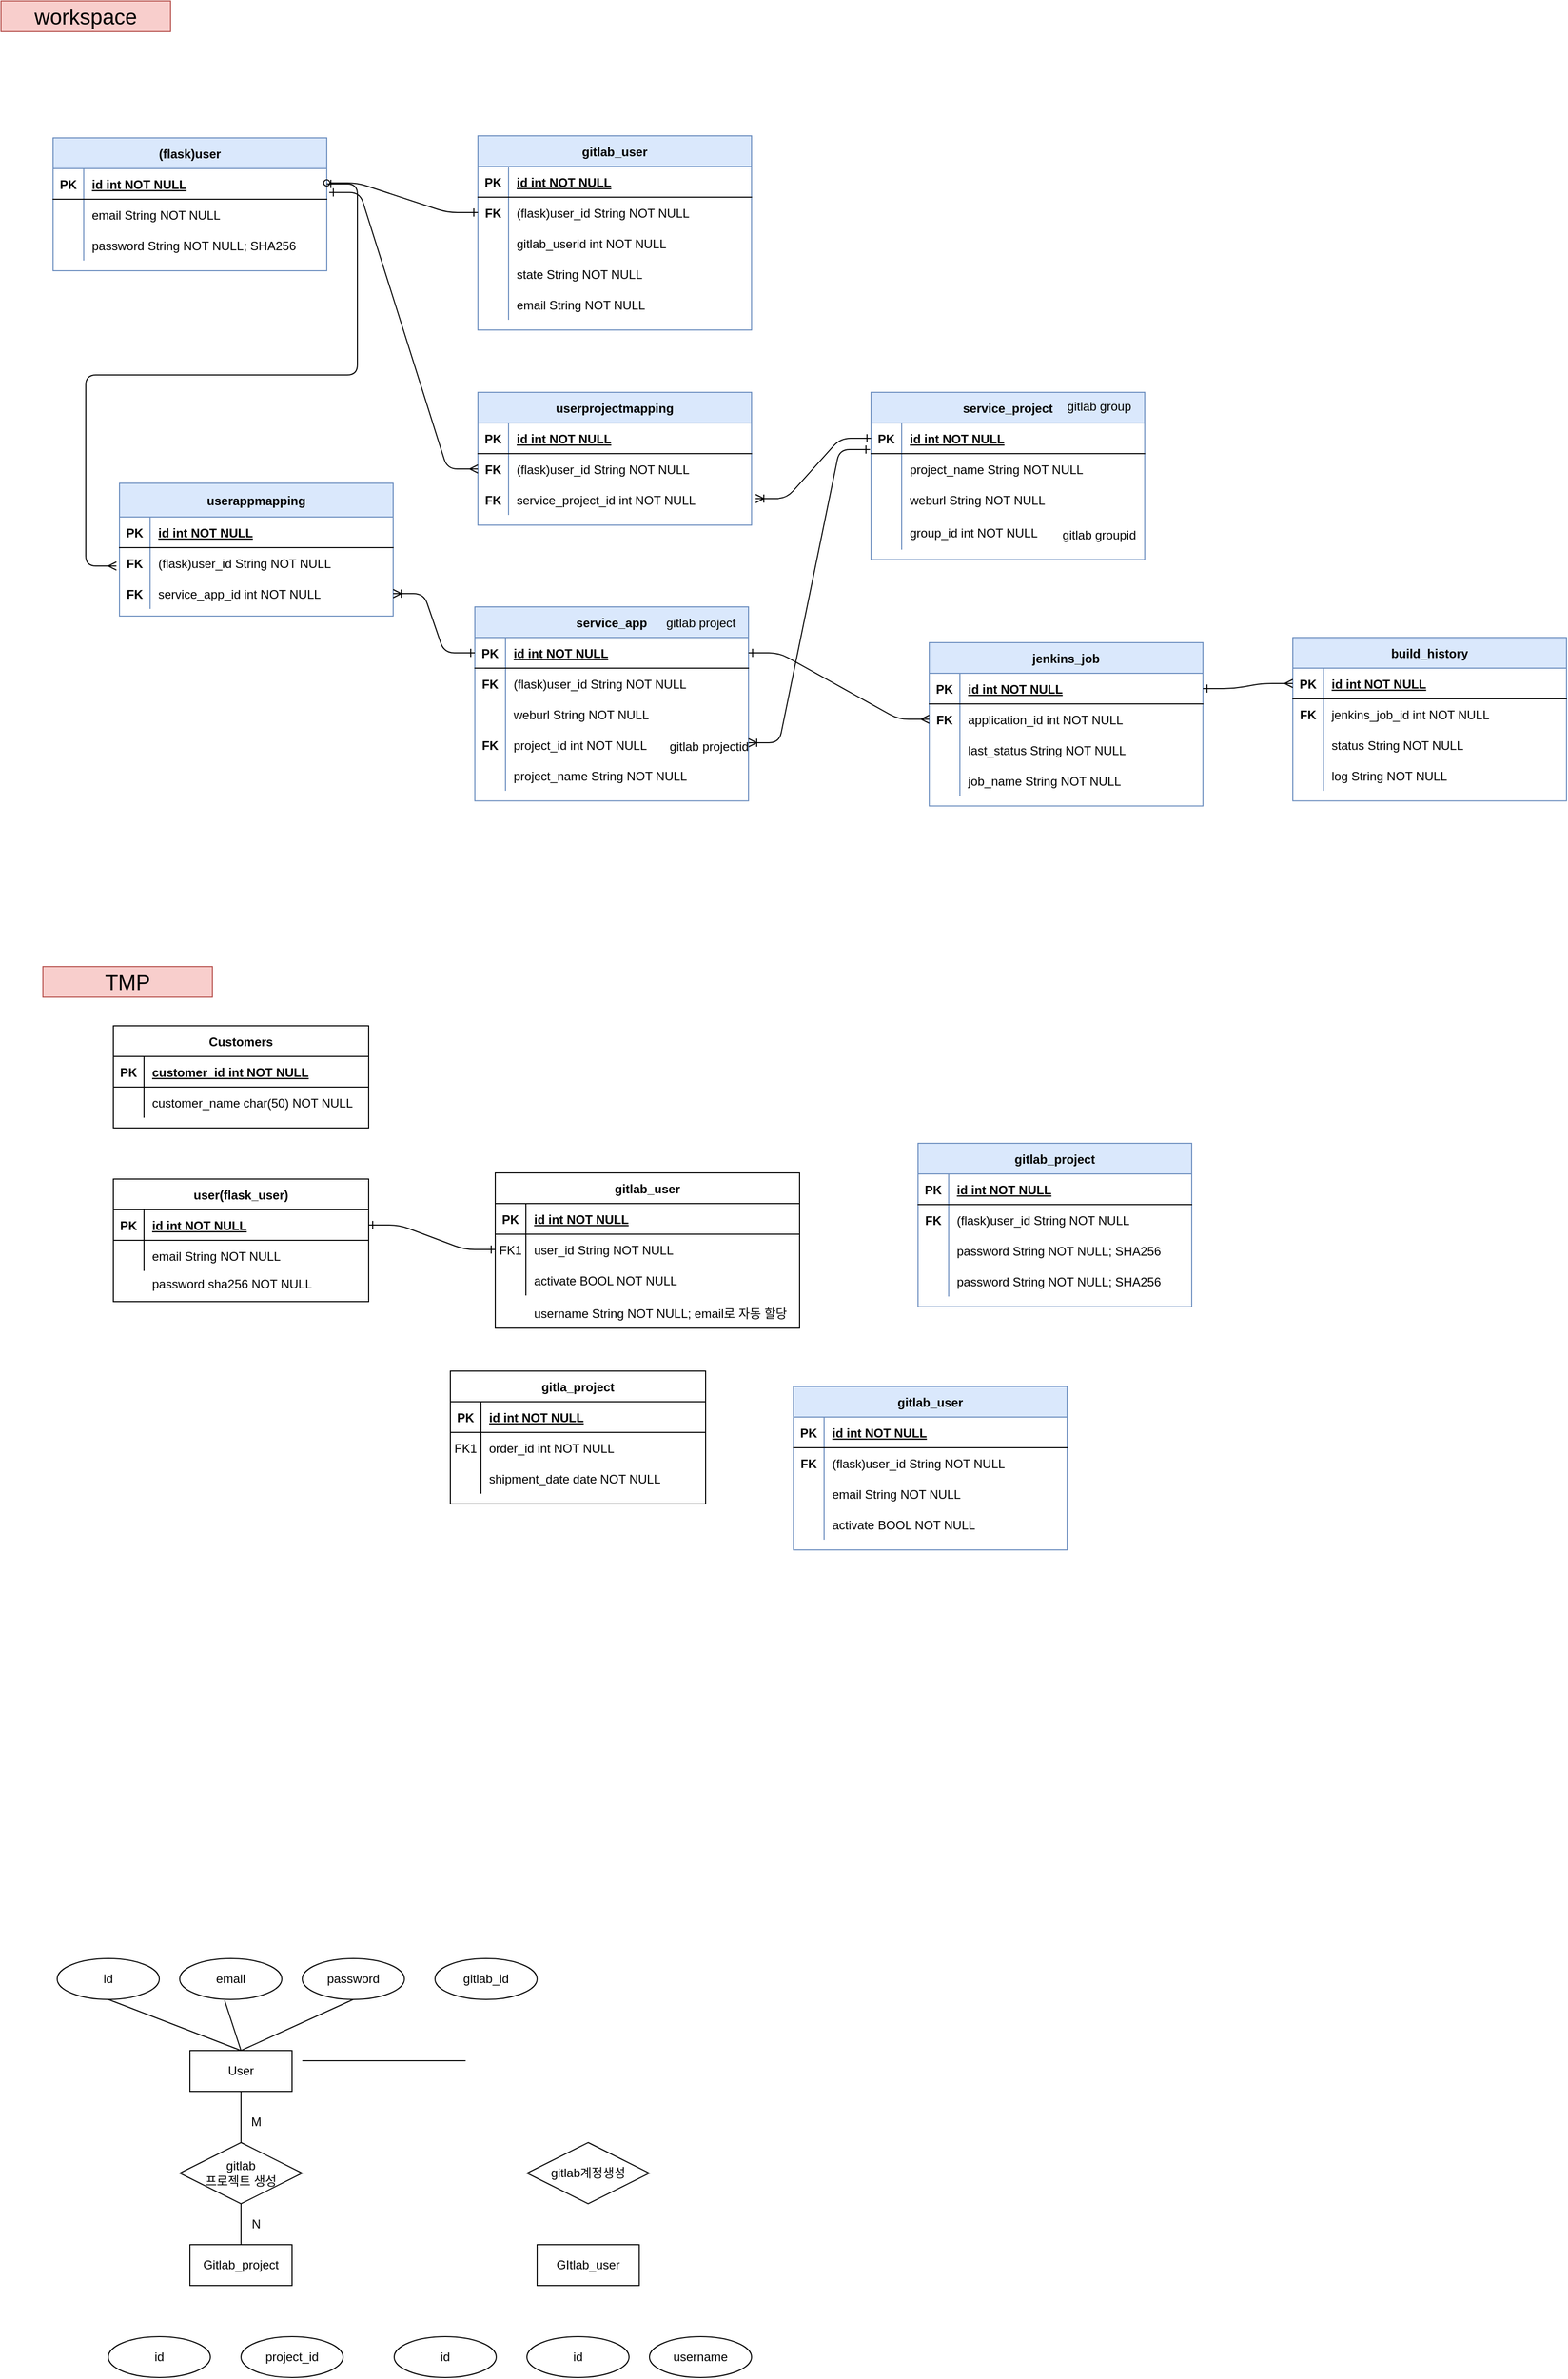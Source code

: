 <mxfile version="14.7.0" type="device"><diagram id="R2lEEEUBdFMjLlhIrx00" name="Page-1"><mxGraphModel dx="1422" dy="1862" grid="0" gridSize="10" guides="1" tooltips="1" connect="1" arrows="1" fold="1" page="1" pageScale="1" pageWidth="850" pageHeight="1100" math="0" shadow="0" extFonts="Permanent Marker^https://fonts.googleapis.com/css?family=Permanent+Marker"><root><mxCell id="0"/><mxCell id="1" parent="0"/><mxCell id="C-vyLk0tnHw3VtMMgP7b-1" value="" style="edgeStyle=entityRelationEdgeStyle;endArrow=ERone;startArrow=ERone;endFill=0;startFill=0;" parent="1" source="C-vyLk0tnHw3VtMMgP7b-24" target="C-vyLk0tnHw3VtMMgP7b-6" edge="1"><mxGeometry width="100" height="100" relative="1" as="geometry"><mxPoint x="366" y="829" as="sourcePoint"/><mxPoint x="466" y="729" as="targetPoint"/></mxGeometry></mxCell><mxCell id="C-vyLk0tnHw3VtMMgP7b-2" value="gitlab_user" style="shape=table;startSize=30;container=1;collapsible=1;childLayout=tableLayout;fixedRows=1;rowLines=0;fontStyle=1;align=center;resizeLast=1;" parent="1" vertex="1"><mxGeometry x="520" y="223" width="298" height="152" as="geometry"/></mxCell><mxCell id="C-vyLk0tnHw3VtMMgP7b-3" value="" style="shape=partialRectangle;collapsible=0;dropTarget=0;pointerEvents=0;fillColor=none;points=[[0,0.5],[1,0.5]];portConstraint=eastwest;top=0;left=0;right=0;bottom=1;" parent="C-vyLk0tnHw3VtMMgP7b-2" vertex="1"><mxGeometry y="30" width="298" height="30" as="geometry"/></mxCell><mxCell id="C-vyLk0tnHw3VtMMgP7b-4" value="PK" style="shape=partialRectangle;overflow=hidden;connectable=0;fillColor=none;top=0;left=0;bottom=0;right=0;fontStyle=1;" parent="C-vyLk0tnHw3VtMMgP7b-3" vertex="1"><mxGeometry width="30" height="30" as="geometry"/></mxCell><mxCell id="C-vyLk0tnHw3VtMMgP7b-5" value="id int NOT NULL " style="shape=partialRectangle;overflow=hidden;connectable=0;fillColor=none;top=0;left=0;bottom=0;right=0;align=left;spacingLeft=6;fontStyle=5;" parent="C-vyLk0tnHw3VtMMgP7b-3" vertex="1"><mxGeometry x="30" width="268" height="30" as="geometry"/></mxCell><mxCell id="C-vyLk0tnHw3VtMMgP7b-6" value="" style="shape=partialRectangle;collapsible=0;dropTarget=0;pointerEvents=0;fillColor=none;points=[[0,0.5],[1,0.5]];portConstraint=eastwest;top=0;left=0;right=0;bottom=0;" parent="C-vyLk0tnHw3VtMMgP7b-2" vertex="1"><mxGeometry y="60" width="298" height="30" as="geometry"/></mxCell><mxCell id="C-vyLk0tnHw3VtMMgP7b-7" value="FK1" style="shape=partialRectangle;overflow=hidden;connectable=0;fillColor=none;top=0;left=0;bottom=0;right=0;" parent="C-vyLk0tnHw3VtMMgP7b-6" vertex="1"><mxGeometry width="30" height="30" as="geometry"/></mxCell><mxCell id="C-vyLk0tnHw3VtMMgP7b-8" value="user_id String NOT NULL" style="shape=partialRectangle;overflow=hidden;connectable=0;fillColor=none;top=0;left=0;bottom=0;right=0;align=left;spacingLeft=6;" parent="C-vyLk0tnHw3VtMMgP7b-6" vertex="1"><mxGeometry x="30" width="268" height="30" as="geometry"/></mxCell><mxCell id="C-vyLk0tnHw3VtMMgP7b-9" value="" style="shape=partialRectangle;collapsible=0;dropTarget=0;pointerEvents=0;fillColor=none;points=[[0,0.5],[1,0.5]];portConstraint=eastwest;top=0;left=0;right=0;bottom=0;" parent="C-vyLk0tnHw3VtMMgP7b-2" vertex="1"><mxGeometry y="90" width="298" height="30" as="geometry"/></mxCell><mxCell id="C-vyLk0tnHw3VtMMgP7b-10" value="" style="shape=partialRectangle;overflow=hidden;connectable=0;fillColor=none;top=0;left=0;bottom=0;right=0;" parent="C-vyLk0tnHw3VtMMgP7b-9" vertex="1"><mxGeometry width="30" height="30" as="geometry"/></mxCell><mxCell id="C-vyLk0tnHw3VtMMgP7b-11" value="activate BOOL NOT NULL" style="shape=partialRectangle;overflow=hidden;connectable=0;fillColor=none;top=0;left=0;bottom=0;right=0;align=left;spacingLeft=6;" parent="C-vyLk0tnHw3VtMMgP7b-9" vertex="1"><mxGeometry x="30" width="268" height="30" as="geometry"/></mxCell><mxCell id="C-vyLk0tnHw3VtMMgP7b-13" value="gitla_project" style="shape=table;startSize=30;container=1;collapsible=1;childLayout=tableLayout;fixedRows=1;rowLines=0;fontStyle=1;align=center;resizeLast=1;" parent="1" vertex="1"><mxGeometry x="476" y="417" width="250" height="130" as="geometry"/></mxCell><mxCell id="C-vyLk0tnHw3VtMMgP7b-14" value="" style="shape=partialRectangle;collapsible=0;dropTarget=0;pointerEvents=0;fillColor=none;points=[[0,0.5],[1,0.5]];portConstraint=eastwest;top=0;left=0;right=0;bottom=1;" parent="C-vyLk0tnHw3VtMMgP7b-13" vertex="1"><mxGeometry y="30" width="250" height="30" as="geometry"/></mxCell><mxCell id="C-vyLk0tnHw3VtMMgP7b-15" value="PK" style="shape=partialRectangle;overflow=hidden;connectable=0;fillColor=none;top=0;left=0;bottom=0;right=0;fontStyle=1;" parent="C-vyLk0tnHw3VtMMgP7b-14" vertex="1"><mxGeometry width="30" height="30" as="geometry"/></mxCell><mxCell id="C-vyLk0tnHw3VtMMgP7b-16" value="id int NOT NULL " style="shape=partialRectangle;overflow=hidden;connectable=0;fillColor=none;top=0;left=0;bottom=0;right=0;align=left;spacingLeft=6;fontStyle=5;" parent="C-vyLk0tnHw3VtMMgP7b-14" vertex="1"><mxGeometry x="30" width="220" height="30" as="geometry"/></mxCell><mxCell id="C-vyLk0tnHw3VtMMgP7b-17" value="" style="shape=partialRectangle;collapsible=0;dropTarget=0;pointerEvents=0;fillColor=none;points=[[0,0.5],[1,0.5]];portConstraint=eastwest;top=0;left=0;right=0;bottom=0;" parent="C-vyLk0tnHw3VtMMgP7b-13" vertex="1"><mxGeometry y="60" width="250" height="30" as="geometry"/></mxCell><mxCell id="C-vyLk0tnHw3VtMMgP7b-18" value="FK1" style="shape=partialRectangle;overflow=hidden;connectable=0;fillColor=none;top=0;left=0;bottom=0;right=0;" parent="C-vyLk0tnHw3VtMMgP7b-17" vertex="1"><mxGeometry width="30" height="30" as="geometry"/></mxCell><mxCell id="C-vyLk0tnHw3VtMMgP7b-19" value="order_id int NOT NULL" style="shape=partialRectangle;overflow=hidden;connectable=0;fillColor=none;top=0;left=0;bottom=0;right=0;align=left;spacingLeft=6;" parent="C-vyLk0tnHw3VtMMgP7b-17" vertex="1"><mxGeometry x="30" width="220" height="30" as="geometry"/></mxCell><mxCell id="C-vyLk0tnHw3VtMMgP7b-20" value="" style="shape=partialRectangle;collapsible=0;dropTarget=0;pointerEvents=0;fillColor=none;points=[[0,0.5],[1,0.5]];portConstraint=eastwest;top=0;left=0;right=0;bottom=0;" parent="C-vyLk0tnHw3VtMMgP7b-13" vertex="1"><mxGeometry y="90" width="250" height="30" as="geometry"/></mxCell><mxCell id="C-vyLk0tnHw3VtMMgP7b-21" value="" style="shape=partialRectangle;overflow=hidden;connectable=0;fillColor=none;top=0;left=0;bottom=0;right=0;" parent="C-vyLk0tnHw3VtMMgP7b-20" vertex="1"><mxGeometry width="30" height="30" as="geometry"/></mxCell><mxCell id="C-vyLk0tnHw3VtMMgP7b-22" value="shipment_date date NOT NULL" style="shape=partialRectangle;overflow=hidden;connectable=0;fillColor=none;top=0;left=0;bottom=0;right=0;align=left;spacingLeft=6;" parent="C-vyLk0tnHw3VtMMgP7b-20" vertex="1"><mxGeometry x="30" width="220" height="30" as="geometry"/></mxCell><object label="user(flask_user)" id="C-vyLk0tnHw3VtMMgP7b-23"><mxCell style="shape=table;startSize=30;container=1;collapsible=1;childLayout=tableLayout;fixedRows=1;rowLines=0;fontStyle=1;align=center;resizeLast=1;" parent="1" vertex="1"><mxGeometry x="146" y="229" width="250" height="120" as="geometry"/></mxCell></object><mxCell id="C-vyLk0tnHw3VtMMgP7b-24" value="" style="shape=partialRectangle;collapsible=0;dropTarget=0;pointerEvents=0;fillColor=none;points=[[0,0.5],[1,0.5]];portConstraint=eastwest;top=0;left=0;right=0;bottom=1;" parent="C-vyLk0tnHw3VtMMgP7b-23" vertex="1"><mxGeometry y="30" width="250" height="30" as="geometry"/></mxCell><mxCell id="C-vyLk0tnHw3VtMMgP7b-25" value="PK" style="shape=partialRectangle;overflow=hidden;connectable=0;fillColor=none;top=0;left=0;bottom=0;right=0;fontStyle=1;" parent="C-vyLk0tnHw3VtMMgP7b-24" vertex="1"><mxGeometry width="30" height="30" as="geometry"/></mxCell><mxCell id="C-vyLk0tnHw3VtMMgP7b-26" value="id int NOT NULL " style="shape=partialRectangle;overflow=hidden;connectable=0;fillColor=none;top=0;left=0;bottom=0;right=0;align=left;spacingLeft=6;fontStyle=5;" parent="C-vyLk0tnHw3VtMMgP7b-24" vertex="1"><mxGeometry x="30" width="220" height="30" as="geometry"/></mxCell><mxCell id="C-vyLk0tnHw3VtMMgP7b-27" value="" style="shape=partialRectangle;collapsible=0;dropTarget=0;pointerEvents=0;fillColor=none;points=[[0,0.5],[1,0.5]];portConstraint=eastwest;top=0;left=0;right=0;bottom=0;" parent="C-vyLk0tnHw3VtMMgP7b-23" vertex="1"><mxGeometry y="60" width="250" height="30" as="geometry"/></mxCell><mxCell id="C-vyLk0tnHw3VtMMgP7b-28" value="" style="shape=partialRectangle;overflow=hidden;connectable=0;fillColor=none;top=0;left=0;bottom=0;right=0;" parent="C-vyLk0tnHw3VtMMgP7b-27" vertex="1"><mxGeometry width="30" height="30" as="geometry"/></mxCell><object label="email String NOT NULL" sss="" df="" id="C-vyLk0tnHw3VtMMgP7b-29"><mxCell style="shape=partialRectangle;overflow=hidden;connectable=0;fillColor=none;top=0;left=0;bottom=0;right=0;align=left;spacingLeft=6;" parent="C-vyLk0tnHw3VtMMgP7b-27" vertex="1"><mxGeometry x="30" width="220" height="30" as="geometry"/></mxCell></object><mxCell id="BXOXtypo6g_zKJY4N_6_-1" value="gitlab&lt;br&gt;프로젝트 생성" style="shape=rhombus;perimeter=rhombusPerimeter;whiteSpace=wrap;html=1;align=center;" parent="1" vertex="1"><mxGeometry x="211" y="1172" width="120" height="60" as="geometry"/></mxCell><mxCell id="BXOXtypo6g_zKJY4N_6_-2" value="User" style="whiteSpace=wrap;html=1;align=center;" parent="1" vertex="1"><mxGeometry x="221" y="1082" width="100" height="40" as="geometry"/></mxCell><mxCell id="BXOXtypo6g_zKJY4N_6_-3" value="id" style="ellipse;whiteSpace=wrap;html=1;align=center;" parent="1" vertex="1"><mxGeometry x="91" y="992" width="100" height="40" as="geometry"/></mxCell><mxCell id="BXOXtypo6g_zKJY4N_6_-4" value="email" style="ellipse;whiteSpace=wrap;html=1;align=center;" parent="1" vertex="1"><mxGeometry x="211" y="992" width="100" height="40" as="geometry"/></mxCell><mxCell id="BXOXtypo6g_zKJY4N_6_-5" value="password" style="ellipse;whiteSpace=wrap;html=1;align=center;" parent="1" vertex="1"><mxGeometry x="331" y="992" width="100" height="40" as="geometry"/></mxCell><mxCell id="BXOXtypo6g_zKJY4N_6_-9" value="" style="endArrow=none;html=1;rounded=0;entryX=0.5;entryY=0;entryDx=0;entryDy=0;exitX=0.5;exitY=1;exitDx=0;exitDy=0;" parent="1" source="BXOXtypo6g_zKJY4N_6_-3" target="BXOXtypo6g_zKJY4N_6_-2" edge="1"><mxGeometry relative="1" as="geometry"><mxPoint x="71" y="1062" as="sourcePoint"/><mxPoint x="231" y="1062" as="targetPoint"/></mxGeometry></mxCell><mxCell id="BXOXtypo6g_zKJY4N_6_-10" value="" style="endArrow=none;html=1;rounded=0;exitX=0.44;exitY=1.025;exitDx=0;exitDy=0;exitPerimeter=0;entryX=0.5;entryY=0;entryDx=0;entryDy=0;" parent="1" source="BXOXtypo6g_zKJY4N_6_-4" target="BXOXtypo6g_zKJY4N_6_-2" edge="1"><mxGeometry relative="1" as="geometry"><mxPoint x="21" y="1162" as="sourcePoint"/><mxPoint x="181" y="1162" as="targetPoint"/></mxGeometry></mxCell><mxCell id="BXOXtypo6g_zKJY4N_6_-11" value="" style="endArrow=none;html=1;rounded=0;exitX=0.5;exitY=1;exitDx=0;exitDy=0;entryX=0.5;entryY=0;entryDx=0;entryDy=0;" parent="1" source="BXOXtypo6g_zKJY4N_6_-5" target="BXOXtypo6g_zKJY4N_6_-2" edge="1"><mxGeometry relative="1" as="geometry"><mxPoint x="371" y="1082" as="sourcePoint"/><mxPoint x="531" y="1082" as="targetPoint"/></mxGeometry></mxCell><mxCell id="BXOXtypo6g_zKJY4N_6_-12" value="Gitlab_project" style="whiteSpace=wrap;html=1;align=center;" parent="1" vertex="1"><mxGeometry x="221" y="1272" width="100" height="40" as="geometry"/></mxCell><mxCell id="BXOXtypo6g_zKJY4N_6_-13" value="gitlab계정생성" style="shape=rhombus;perimeter=rhombusPerimeter;whiteSpace=wrap;html=1;align=center;" parent="1" vertex="1"><mxGeometry x="551" y="1172" width="120" height="60" as="geometry"/></mxCell><mxCell id="BXOXtypo6g_zKJY4N_6_-14" value="id" style="ellipse;whiteSpace=wrap;html=1;align=center;" parent="1" vertex="1"><mxGeometry x="141" y="1362" width="100" height="40" as="geometry"/></mxCell><mxCell id="BXOXtypo6g_zKJY4N_6_-15" value="project_id" style="ellipse;whiteSpace=wrap;html=1;align=center;" parent="1" vertex="1"><mxGeometry x="271" y="1362" width="100" height="40" as="geometry"/></mxCell><mxCell id="BXOXtypo6g_zKJY4N_6_-17" value="" style="endArrow=none;html=1;rounded=0;exitX=0.5;exitY=1;exitDx=0;exitDy=0;entryX=0.5;entryY=0;entryDx=0;entryDy=0;" parent="1" source="BXOXtypo6g_zKJY4N_6_-2" target="BXOXtypo6g_zKJY4N_6_-1" edge="1"><mxGeometry relative="1" as="geometry"><mxPoint x="1" y="1242" as="sourcePoint"/><mxPoint x="161" y="1242" as="targetPoint"/></mxGeometry></mxCell><mxCell id="BXOXtypo6g_zKJY4N_6_-18" value="" style="endArrow=none;html=1;rounded=0;exitX=0.5;exitY=1;exitDx=0;exitDy=0;entryX=0.5;entryY=0;entryDx=0;entryDy=0;" parent="1" source="BXOXtypo6g_zKJY4N_6_-1" target="BXOXtypo6g_zKJY4N_6_-12" edge="1"><mxGeometry relative="1" as="geometry"><mxPoint x="-9" y="1282" as="sourcePoint"/><mxPoint x="151" y="1282" as="targetPoint"/></mxGeometry></mxCell><mxCell id="BXOXtypo6g_zKJY4N_6_-19" value="M" style="text;html=1;strokeColor=none;fillColor=none;align=center;verticalAlign=middle;whiteSpace=wrap;rounded=0;" parent="1" vertex="1"><mxGeometry x="266" y="1142" width="40" height="20" as="geometry"/></mxCell><mxCell id="BXOXtypo6g_zKJY4N_6_-21" value="N" style="text;html=1;strokeColor=none;fillColor=none;align=center;verticalAlign=middle;whiteSpace=wrap;rounded=0;" parent="1" vertex="1"><mxGeometry x="266" y="1242" width="40" height="20" as="geometry"/></mxCell><mxCell id="BXOXtypo6g_zKJY4N_6_-22" value="gitlab_id" style="ellipse;whiteSpace=wrap;html=1;align=center;" parent="1" vertex="1"><mxGeometry x="461" y="992" width="100" height="40" as="geometry"/></mxCell><mxCell id="BXOXtypo6g_zKJY4N_6_-23" value="GItlab_user" style="whiteSpace=wrap;html=1;align=center;" parent="1" vertex="1"><mxGeometry x="561" y="1272" width="100" height="40" as="geometry"/></mxCell><mxCell id="BXOXtypo6g_zKJY4N_6_-24" value="id" style="ellipse;whiteSpace=wrap;html=1;align=center;" parent="1" vertex="1"><mxGeometry x="421" y="1362" width="100" height="40" as="geometry"/></mxCell><mxCell id="BXOXtypo6g_zKJY4N_6_-25" value="id" style="ellipse;whiteSpace=wrap;html=1;align=center;" parent="1" vertex="1"><mxGeometry x="551" y="1362" width="100" height="40" as="geometry"/></mxCell><mxCell id="BXOXtypo6g_zKJY4N_6_-26" value="username" style="ellipse;whiteSpace=wrap;html=1;align=center;" parent="1" vertex="1"><mxGeometry x="671" y="1362" width="100" height="40" as="geometry"/></mxCell><mxCell id="xePOYDw-ApHGvrt-FQwB-1" value="" style="endArrow=none;html=1;rounded=0;" parent="1" edge="1"><mxGeometry relative="1" as="geometry"><mxPoint x="331" y="1092" as="sourcePoint"/><mxPoint x="491" y="1092" as="targetPoint"/></mxGeometry></mxCell><mxCell id="xePOYDw-ApHGvrt-FQwB-2" value="Customers" style="shape=table;startSize=30;container=1;collapsible=1;childLayout=tableLayout;fixedRows=1;rowLines=0;fontStyle=1;align=center;resizeLast=1;" parent="1" vertex="1"><mxGeometry x="146" y="79" width="250" height="100" as="geometry"/></mxCell><mxCell id="xePOYDw-ApHGvrt-FQwB-3" value="" style="shape=partialRectangle;collapsible=0;dropTarget=0;pointerEvents=0;fillColor=none;points=[[0,0.5],[1,0.5]];portConstraint=eastwest;top=0;left=0;right=0;bottom=1;" parent="xePOYDw-ApHGvrt-FQwB-2" vertex="1"><mxGeometry y="30" width="250" height="30" as="geometry"/></mxCell><mxCell id="xePOYDw-ApHGvrt-FQwB-4" value="PK" style="shape=partialRectangle;overflow=hidden;connectable=0;fillColor=none;top=0;left=0;bottom=0;right=0;fontStyle=1;" parent="xePOYDw-ApHGvrt-FQwB-3" vertex="1"><mxGeometry width="30" height="30" as="geometry"/></mxCell><mxCell id="xePOYDw-ApHGvrt-FQwB-5" value="customer_id int NOT NULL " style="shape=partialRectangle;overflow=hidden;connectable=0;fillColor=none;top=0;left=0;bottom=0;right=0;align=left;spacingLeft=6;fontStyle=5;" parent="xePOYDw-ApHGvrt-FQwB-3" vertex="1"><mxGeometry x="30" width="220" height="30" as="geometry"/></mxCell><mxCell id="xePOYDw-ApHGvrt-FQwB-6" value="" style="shape=partialRectangle;collapsible=0;dropTarget=0;pointerEvents=0;fillColor=none;points=[[0,0.5],[1,0.5]];portConstraint=eastwest;top=0;left=0;right=0;bottom=0;" parent="xePOYDw-ApHGvrt-FQwB-2" vertex="1"><mxGeometry y="60" width="250" height="30" as="geometry"/></mxCell><mxCell id="xePOYDw-ApHGvrt-FQwB-7" value="" style="shape=partialRectangle;overflow=hidden;connectable=0;fillColor=none;top=0;left=0;bottom=0;right=0;" parent="xePOYDw-ApHGvrt-FQwB-6" vertex="1"><mxGeometry width="30" height="30" as="geometry"/></mxCell><mxCell id="xePOYDw-ApHGvrt-FQwB-8" value="customer_name char(50) NOT NULL" style="shape=partialRectangle;overflow=hidden;connectable=0;fillColor=none;top=0;left=0;bottom=0;right=0;align=left;spacingLeft=6;" parent="xePOYDw-ApHGvrt-FQwB-6" vertex="1"><mxGeometry x="30" width="220" height="30" as="geometry"/></mxCell><object label="password sha256 NOT NULL" sss="" df="" id="xePOYDw-ApHGvrt-FQwB-42"><mxCell style="shape=partialRectangle;overflow=hidden;connectable=0;fillColor=none;top=0;left=0;bottom=0;right=0;align=left;spacingLeft=6;" parent="1" vertex="1"><mxGeometry x="176" y="316" width="220" height="30" as="geometry"/></mxCell></object><mxCell id="xePOYDw-ApHGvrt-FQwB-43" value="username String NOT NULL; email로 자동 할당" style="shape=partialRectangle;overflow=hidden;connectable=0;fillColor=none;top=0;left=0;bottom=0;right=0;align=left;spacingLeft=6;" parent="1" vertex="1"><mxGeometry x="550" y="345" width="268" height="30" as="geometry"/></mxCell><mxCell id="xePOYDw-ApHGvrt-FQwB-74" value="gitlab_user" style="shape=table;startSize=30;container=1;collapsible=1;childLayout=tableLayout;fixedRows=1;rowLines=0;fontStyle=1;align=center;resizeLast=1;fillColor=#dae8fc;strokeColor=#6c8ebf;" parent="1" vertex="1"><mxGeometry x="812" y="432" width="268" height="160" as="geometry"/></mxCell><mxCell id="xePOYDw-ApHGvrt-FQwB-75" value="" style="shape=partialRectangle;collapsible=0;dropTarget=0;pointerEvents=0;fillColor=none;top=0;left=0;bottom=1;right=0;points=[[0,0.5],[1,0.5]];portConstraint=eastwest;" parent="xePOYDw-ApHGvrt-FQwB-74" vertex="1"><mxGeometry y="30" width="268" height="30" as="geometry"/></mxCell><mxCell id="xePOYDw-ApHGvrt-FQwB-76" value="PK" style="shape=partialRectangle;connectable=0;fillColor=none;top=0;left=0;bottom=0;right=0;fontStyle=1;overflow=hidden;" parent="xePOYDw-ApHGvrt-FQwB-75" vertex="1"><mxGeometry width="30" height="30" as="geometry"/></mxCell><mxCell id="xePOYDw-ApHGvrt-FQwB-77" value="id int NOT NULL" style="shape=partialRectangle;connectable=0;fillColor=none;top=0;left=0;bottom=0;right=0;align=left;spacingLeft=6;fontStyle=5;overflow=hidden;" parent="xePOYDw-ApHGvrt-FQwB-75" vertex="1"><mxGeometry x="30" width="238" height="30" as="geometry"/></mxCell><mxCell id="xePOYDw-ApHGvrt-FQwB-78" value="" style="shape=partialRectangle;collapsible=0;dropTarget=0;pointerEvents=0;fillColor=none;top=0;left=0;bottom=0;right=0;points=[[0,0.5],[1,0.5]];portConstraint=eastwest;" parent="xePOYDw-ApHGvrt-FQwB-74" vertex="1"><mxGeometry y="60" width="268" height="30" as="geometry"/></mxCell><mxCell id="xePOYDw-ApHGvrt-FQwB-79" value="FK" style="shape=partialRectangle;connectable=0;fillColor=none;top=0;left=0;bottom=0;right=0;editable=1;overflow=hidden;fontStyle=1" parent="xePOYDw-ApHGvrt-FQwB-78" vertex="1"><mxGeometry width="30" height="30" as="geometry"/></mxCell><mxCell id="xePOYDw-ApHGvrt-FQwB-80" value="(flask)user_id String NOT NULL" style="shape=partialRectangle;connectable=0;fillColor=none;top=0;left=0;bottom=0;right=0;align=left;spacingLeft=6;overflow=hidden;" parent="xePOYDw-ApHGvrt-FQwB-78" vertex="1"><mxGeometry x="30" width="238" height="30" as="geometry"/></mxCell><mxCell id="xePOYDw-ApHGvrt-FQwB-81" value="" style="shape=partialRectangle;collapsible=0;dropTarget=0;pointerEvents=0;fillColor=none;top=0;left=0;bottom=0;right=0;points=[[0,0.5],[1,0.5]];portConstraint=eastwest;" parent="xePOYDw-ApHGvrt-FQwB-74" vertex="1"><mxGeometry y="90" width="268" height="30" as="geometry"/></mxCell><mxCell id="xePOYDw-ApHGvrt-FQwB-82" value="" style="shape=partialRectangle;connectable=0;fillColor=none;top=0;left=0;bottom=0;right=0;editable=1;overflow=hidden;" parent="xePOYDw-ApHGvrt-FQwB-81" vertex="1"><mxGeometry width="30" height="30" as="geometry"/></mxCell><mxCell id="xePOYDw-ApHGvrt-FQwB-83" value="email String NOT NULL " style="shape=partialRectangle;connectable=0;fillColor=none;top=0;left=0;bottom=0;right=0;align=left;spacingLeft=6;overflow=hidden;" parent="xePOYDw-ApHGvrt-FQwB-81" vertex="1"><mxGeometry x="30" width="238" height="30" as="geometry"/></mxCell><mxCell id="xePOYDw-ApHGvrt-FQwB-84" value="" style="shape=partialRectangle;collapsible=0;dropTarget=0;pointerEvents=0;fillColor=none;top=0;left=0;bottom=0;right=0;points=[[0,0.5],[1,0.5]];portConstraint=eastwest;" parent="xePOYDw-ApHGvrt-FQwB-74" vertex="1"><mxGeometry y="120" width="268" height="30" as="geometry"/></mxCell><mxCell id="xePOYDw-ApHGvrt-FQwB-85" value="" style="shape=partialRectangle;connectable=0;fillColor=none;top=0;left=0;bottom=0;right=0;editable=1;overflow=hidden;" parent="xePOYDw-ApHGvrt-FQwB-84" vertex="1"><mxGeometry width="30" height="30" as="geometry"/></mxCell><mxCell id="xePOYDw-ApHGvrt-FQwB-86" value="activate BOOL NOT NULL" style="shape=partialRectangle;connectable=0;fillColor=none;top=0;left=0;bottom=0;right=0;align=left;spacingLeft=6;overflow=hidden;" parent="xePOYDw-ApHGvrt-FQwB-84" vertex="1"><mxGeometry x="30" width="238" height="30" as="geometry"/></mxCell><mxCell id="xePOYDw-ApHGvrt-FQwB-108" value="TMP" style="text;html=1;strokeColor=#b85450;fillColor=#f8cecc;align=center;verticalAlign=middle;whiteSpace=wrap;rounded=0;fontSize=21;" parent="1" vertex="1"><mxGeometry x="77" y="21" width="166" height="30" as="geometry"/></mxCell><mxCell id="xePOYDw-ApHGvrt-FQwB-110" value="(flask)user" style="shape=table;startSize=30;container=1;collapsible=1;childLayout=tableLayout;fixedRows=1;rowLines=0;fontStyle=1;align=center;resizeLast=1;fillColor=#dae8fc;strokeColor=#6c8ebf;" parent="1" vertex="1"><mxGeometry x="87" y="-790" width="268" height="130" as="geometry"/></mxCell><mxCell id="xePOYDw-ApHGvrt-FQwB-111" value="" style="shape=partialRectangle;collapsible=0;dropTarget=0;pointerEvents=0;fillColor=none;top=0;left=0;bottom=1;right=0;points=[[0,0.5],[1,0.5]];portConstraint=eastwest;" parent="xePOYDw-ApHGvrt-FQwB-110" vertex="1"><mxGeometry y="30" width="268" height="30" as="geometry"/></mxCell><mxCell id="xePOYDw-ApHGvrt-FQwB-112" value="PK" style="shape=partialRectangle;connectable=0;fillColor=none;top=0;left=0;bottom=0;right=0;fontStyle=1;overflow=hidden;" parent="xePOYDw-ApHGvrt-FQwB-111" vertex="1"><mxGeometry width="30" height="30" as="geometry"/></mxCell><mxCell id="xePOYDw-ApHGvrt-FQwB-113" value="id int NOT NULL" style="shape=partialRectangle;connectable=0;fillColor=none;top=0;left=0;bottom=0;right=0;align=left;spacingLeft=6;fontStyle=5;overflow=hidden;" parent="xePOYDw-ApHGvrt-FQwB-111" vertex="1"><mxGeometry x="30" width="238" height="30" as="geometry"/></mxCell><mxCell id="xePOYDw-ApHGvrt-FQwB-114" value="" style="shape=partialRectangle;collapsible=0;dropTarget=0;pointerEvents=0;fillColor=none;top=0;left=0;bottom=0;right=0;points=[[0,0.5],[1,0.5]];portConstraint=eastwest;" parent="xePOYDw-ApHGvrt-FQwB-110" vertex="1"><mxGeometry y="60" width="268" height="30" as="geometry"/></mxCell><mxCell id="xePOYDw-ApHGvrt-FQwB-115" value="" style="shape=partialRectangle;connectable=0;fillColor=none;top=0;left=0;bottom=0;right=0;editable=1;overflow=hidden;" parent="xePOYDw-ApHGvrt-FQwB-114" vertex="1"><mxGeometry width="30" height="30" as="geometry"/></mxCell><mxCell id="xePOYDw-ApHGvrt-FQwB-116" value="email String NOT NULL" style="shape=partialRectangle;connectable=0;fillColor=none;top=0;left=0;bottom=0;right=0;align=left;spacingLeft=6;overflow=hidden;" parent="xePOYDw-ApHGvrt-FQwB-114" vertex="1"><mxGeometry x="30" width="238" height="30" as="geometry"/></mxCell><mxCell id="xePOYDw-ApHGvrt-FQwB-117" value="" style="shape=partialRectangle;collapsible=0;dropTarget=0;pointerEvents=0;fillColor=none;top=0;left=0;bottom=0;right=0;points=[[0,0.5],[1,0.5]];portConstraint=eastwest;" parent="xePOYDw-ApHGvrt-FQwB-110" vertex="1"><mxGeometry y="90" width="268" height="30" as="geometry"/></mxCell><mxCell id="xePOYDw-ApHGvrt-FQwB-118" value="" style="shape=partialRectangle;connectable=0;fillColor=none;top=0;left=0;bottom=0;right=0;editable=1;overflow=hidden;" parent="xePOYDw-ApHGvrt-FQwB-117" vertex="1"><mxGeometry width="30" height="30" as="geometry"/></mxCell><mxCell id="xePOYDw-ApHGvrt-FQwB-119" value="password String NOT NULL; SHA256" style="shape=partialRectangle;connectable=0;fillColor=none;top=0;left=0;bottom=0;right=0;align=left;spacingLeft=6;overflow=hidden;" parent="xePOYDw-ApHGvrt-FQwB-117" vertex="1"><mxGeometry x="30" width="238" height="30" as="geometry"/></mxCell><mxCell id="xePOYDw-ApHGvrt-FQwB-120" value="gitlab_project" style="shape=table;startSize=30;container=1;collapsible=1;childLayout=tableLayout;fixedRows=1;rowLines=0;fontStyle=1;align=center;resizeLast=1;fillColor=#dae8fc;strokeColor=#6c8ebf;" parent="1" vertex="1"><mxGeometry x="934" y="194" width="268" height="160" as="geometry"/></mxCell><mxCell id="xePOYDw-ApHGvrt-FQwB-121" value="" style="shape=partialRectangle;collapsible=0;dropTarget=0;pointerEvents=0;fillColor=none;top=0;left=0;bottom=1;right=0;points=[[0,0.5],[1,0.5]];portConstraint=eastwest;" parent="xePOYDw-ApHGvrt-FQwB-120" vertex="1"><mxGeometry y="30" width="268" height="30" as="geometry"/></mxCell><mxCell id="xePOYDw-ApHGvrt-FQwB-122" value="PK" style="shape=partialRectangle;connectable=0;fillColor=none;top=0;left=0;bottom=0;right=0;fontStyle=1;overflow=hidden;" parent="xePOYDw-ApHGvrt-FQwB-121" vertex="1"><mxGeometry width="30" height="30" as="geometry"/></mxCell><mxCell id="xePOYDw-ApHGvrt-FQwB-123" value="id int NOT NULL" style="shape=partialRectangle;connectable=0;fillColor=none;top=0;left=0;bottom=0;right=0;align=left;spacingLeft=6;fontStyle=5;overflow=hidden;" parent="xePOYDw-ApHGvrt-FQwB-121" vertex="1"><mxGeometry x="30" width="238" height="30" as="geometry"/></mxCell><mxCell id="xePOYDw-ApHGvrt-FQwB-124" value="" style="shape=partialRectangle;collapsible=0;dropTarget=0;pointerEvents=0;fillColor=none;top=0;left=0;bottom=0;right=0;points=[[0,0.5],[1,0.5]];portConstraint=eastwest;" parent="xePOYDw-ApHGvrt-FQwB-120" vertex="1"><mxGeometry y="60" width="268" height="30" as="geometry"/></mxCell><mxCell id="xePOYDw-ApHGvrt-FQwB-125" value="FK" style="shape=partialRectangle;connectable=0;fillColor=none;top=0;left=0;bottom=0;right=0;editable=1;overflow=hidden;fontStyle=1" parent="xePOYDw-ApHGvrt-FQwB-124" vertex="1"><mxGeometry width="30" height="30" as="geometry"/></mxCell><mxCell id="xePOYDw-ApHGvrt-FQwB-126" value="(flask)user_id String NOT NULL" style="shape=partialRectangle;connectable=0;fillColor=none;top=0;left=0;bottom=0;right=0;align=left;spacingLeft=6;overflow=hidden;" parent="xePOYDw-ApHGvrt-FQwB-124" vertex="1"><mxGeometry x="30" width="238" height="30" as="geometry"/></mxCell><mxCell id="xePOYDw-ApHGvrt-FQwB-127" value="" style="shape=partialRectangle;collapsible=0;dropTarget=0;pointerEvents=0;fillColor=none;top=0;left=0;bottom=0;right=0;points=[[0,0.5],[1,0.5]];portConstraint=eastwest;" parent="xePOYDw-ApHGvrt-FQwB-120" vertex="1"><mxGeometry y="90" width="268" height="30" as="geometry"/></mxCell><mxCell id="xePOYDw-ApHGvrt-FQwB-128" value="" style="shape=partialRectangle;connectable=0;fillColor=none;top=0;left=0;bottom=0;right=0;editable=1;overflow=hidden;" parent="xePOYDw-ApHGvrt-FQwB-127" vertex="1"><mxGeometry width="30" height="30" as="geometry"/></mxCell><mxCell id="xePOYDw-ApHGvrt-FQwB-129" value="password String NOT NULL; SHA256" style="shape=partialRectangle;connectable=0;fillColor=none;top=0;left=0;bottom=0;right=0;align=left;spacingLeft=6;overflow=hidden;" parent="xePOYDw-ApHGvrt-FQwB-127" vertex="1"><mxGeometry x="30" width="238" height="30" as="geometry"/></mxCell><mxCell id="xePOYDw-ApHGvrt-FQwB-130" value="" style="shape=partialRectangle;collapsible=0;dropTarget=0;pointerEvents=0;fillColor=none;top=0;left=0;bottom=0;right=0;points=[[0,0.5],[1,0.5]];portConstraint=eastwest;" parent="xePOYDw-ApHGvrt-FQwB-120" vertex="1"><mxGeometry y="120" width="268" height="30" as="geometry"/></mxCell><mxCell id="xePOYDw-ApHGvrt-FQwB-131" value="" style="shape=partialRectangle;connectable=0;fillColor=none;top=0;left=0;bottom=0;right=0;editable=1;overflow=hidden;" parent="xePOYDw-ApHGvrt-FQwB-130" vertex="1"><mxGeometry width="30" height="30" as="geometry"/></mxCell><mxCell id="xePOYDw-ApHGvrt-FQwB-132" value="password String NOT NULL; SHA256" style="shape=partialRectangle;connectable=0;fillColor=none;top=0;left=0;bottom=0;right=0;align=left;spacingLeft=6;overflow=hidden;" parent="xePOYDw-ApHGvrt-FQwB-130" vertex="1"><mxGeometry x="30" width="238" height="30" as="geometry"/></mxCell><mxCell id="xePOYDw-ApHGvrt-FQwB-135" value="workspace" style="text;html=1;strokeColor=#b85450;fillColor=#f8cecc;align=center;verticalAlign=middle;whiteSpace=wrap;rounded=0;fontSize=21;" parent="1" vertex="1"><mxGeometry x="36" y="-924" width="166" height="30" as="geometry"/></mxCell><mxCell id="xePOYDw-ApHGvrt-FQwB-136" value="gitlab_user" style="shape=table;startSize=30;container=1;collapsible=1;childLayout=tableLayout;fixedRows=1;rowLines=0;fontStyle=1;align=center;resizeLast=1;fillColor=#dae8fc;strokeColor=#6c8ebf;" parent="1" vertex="1"><mxGeometry x="503" y="-792" width="268" height="190" as="geometry"/></mxCell><mxCell id="xePOYDw-ApHGvrt-FQwB-137" value="" style="shape=partialRectangle;collapsible=0;dropTarget=0;pointerEvents=0;fillColor=none;top=0;left=0;bottom=1;right=0;points=[[0,0.5],[1,0.5]];portConstraint=eastwest;" parent="xePOYDw-ApHGvrt-FQwB-136" vertex="1"><mxGeometry y="30" width="268" height="30" as="geometry"/></mxCell><mxCell id="xePOYDw-ApHGvrt-FQwB-138" value="PK" style="shape=partialRectangle;connectable=0;fillColor=none;top=0;left=0;bottom=0;right=0;fontStyle=1;overflow=hidden;" parent="xePOYDw-ApHGvrt-FQwB-137" vertex="1"><mxGeometry width="30" height="30" as="geometry"/></mxCell><mxCell id="xePOYDw-ApHGvrt-FQwB-139" value="id int NOT NULL" style="shape=partialRectangle;connectable=0;fillColor=none;top=0;left=0;bottom=0;right=0;align=left;spacingLeft=6;fontStyle=5;overflow=hidden;" parent="xePOYDw-ApHGvrt-FQwB-137" vertex="1"><mxGeometry x="30" width="238" height="30" as="geometry"/></mxCell><mxCell id="xePOYDw-ApHGvrt-FQwB-140" value="" style="shape=partialRectangle;collapsible=0;dropTarget=0;pointerEvents=0;fillColor=none;top=0;left=0;bottom=0;right=0;points=[[0,0.5],[1,0.5]];portConstraint=eastwest;" parent="xePOYDw-ApHGvrt-FQwB-136" vertex="1"><mxGeometry y="60" width="268" height="30" as="geometry"/></mxCell><mxCell id="xePOYDw-ApHGvrt-FQwB-141" value="FK" style="shape=partialRectangle;connectable=0;fillColor=none;top=0;left=0;bottom=0;right=0;editable=1;overflow=hidden;fontStyle=1" parent="xePOYDw-ApHGvrt-FQwB-140" vertex="1"><mxGeometry width="30" height="30" as="geometry"/></mxCell><mxCell id="xePOYDw-ApHGvrt-FQwB-142" value="(flask)user_id String NOT NULL" style="shape=partialRectangle;connectable=0;fillColor=none;top=0;left=0;bottom=0;right=0;align=left;spacingLeft=6;overflow=hidden;" parent="xePOYDw-ApHGvrt-FQwB-140" vertex="1"><mxGeometry x="30" width="238" height="30" as="geometry"/></mxCell><mxCell id="xePOYDw-ApHGvrt-FQwB-143" value="" style="shape=partialRectangle;collapsible=0;dropTarget=0;pointerEvents=0;fillColor=none;top=0;left=0;bottom=0;right=0;points=[[0,0.5],[1,0.5]];portConstraint=eastwest;" parent="xePOYDw-ApHGvrt-FQwB-136" vertex="1"><mxGeometry y="90" width="268" height="30" as="geometry"/></mxCell><mxCell id="xePOYDw-ApHGvrt-FQwB-144" value="" style="shape=partialRectangle;connectable=0;fillColor=none;top=0;left=0;bottom=0;right=0;editable=1;overflow=hidden;" parent="xePOYDw-ApHGvrt-FQwB-143" vertex="1"><mxGeometry width="30" height="30" as="geometry"/></mxCell><mxCell id="xePOYDw-ApHGvrt-FQwB-145" value="gitlab_userid int NOT NULL " style="shape=partialRectangle;connectable=0;fillColor=none;top=0;left=0;bottom=0;right=0;align=left;spacingLeft=6;overflow=hidden;" parent="xePOYDw-ApHGvrt-FQwB-143" vertex="1"><mxGeometry x="30" width="238" height="30" as="geometry"/></mxCell><mxCell id="xePOYDw-ApHGvrt-FQwB-146" value="" style="shape=partialRectangle;collapsible=0;dropTarget=0;pointerEvents=0;fillColor=none;top=0;left=0;bottom=0;right=0;points=[[0,0.5],[1,0.5]];portConstraint=eastwest;" parent="xePOYDw-ApHGvrt-FQwB-136" vertex="1"><mxGeometry y="120" width="268" height="30" as="geometry"/></mxCell><mxCell id="xePOYDw-ApHGvrt-FQwB-147" value="" style="shape=partialRectangle;connectable=0;fillColor=none;top=0;left=0;bottom=0;right=0;editable=1;overflow=hidden;" parent="xePOYDw-ApHGvrt-FQwB-146" vertex="1"><mxGeometry width="30" height="30" as="geometry"/></mxCell><mxCell id="xePOYDw-ApHGvrt-FQwB-148" value="state String NOT NULL" style="shape=partialRectangle;connectable=0;fillColor=none;top=0;left=0;bottom=0;right=0;align=left;spacingLeft=6;overflow=hidden;" parent="xePOYDw-ApHGvrt-FQwB-146" vertex="1"><mxGeometry x="30" width="238" height="30" as="geometry"/></mxCell><mxCell id="kNWrqbLLhhoaj48XMJlA-1" value="" style="shape=partialRectangle;collapsible=0;dropTarget=0;pointerEvents=0;fillColor=none;top=0;left=0;bottom=0;right=0;points=[[0,0.5],[1,0.5]];portConstraint=eastwest;" parent="xePOYDw-ApHGvrt-FQwB-136" vertex="1"><mxGeometry y="150" width="268" height="30" as="geometry"/></mxCell><mxCell id="kNWrqbLLhhoaj48XMJlA-2" value="" style="shape=partialRectangle;connectable=0;fillColor=none;top=0;left=0;bottom=0;right=0;editable=1;overflow=hidden;" parent="kNWrqbLLhhoaj48XMJlA-1" vertex="1"><mxGeometry width="30" height="30" as="geometry"/></mxCell><mxCell id="kNWrqbLLhhoaj48XMJlA-3" value="email String NOT NULL " style="shape=partialRectangle;connectable=0;fillColor=none;top=0;left=0;bottom=0;right=0;align=left;spacingLeft=6;overflow=hidden;" parent="kNWrqbLLhhoaj48XMJlA-1" vertex="1"><mxGeometry x="30" width="238" height="30" as="geometry"/></mxCell><mxCell id="xePOYDw-ApHGvrt-FQwB-149" value="service_project" style="shape=table;startSize=30;container=1;collapsible=1;childLayout=tableLayout;fixedRows=1;rowLines=0;fontStyle=1;align=center;resizeLast=1;fillColor=#dae8fc;strokeColor=#6c8ebf;" parent="1" vertex="1"><mxGeometry x="888" y="-541" width="268" height="163.75" as="geometry"/></mxCell><mxCell id="xePOYDw-ApHGvrt-FQwB-150" value="" style="shape=partialRectangle;collapsible=0;dropTarget=0;pointerEvents=0;fillColor=none;top=0;left=0;bottom=1;right=0;points=[[0,0.5],[1,0.5]];portConstraint=eastwest;" parent="xePOYDw-ApHGvrt-FQwB-149" vertex="1"><mxGeometry y="30" width="268" height="30" as="geometry"/></mxCell><mxCell id="xePOYDw-ApHGvrt-FQwB-151" value="PK" style="shape=partialRectangle;connectable=0;fillColor=none;top=0;left=0;bottom=0;right=0;fontStyle=1;overflow=hidden;" parent="xePOYDw-ApHGvrt-FQwB-150" vertex="1"><mxGeometry width="30" height="30" as="geometry"/></mxCell><mxCell id="xePOYDw-ApHGvrt-FQwB-152" value="id int NOT NULL" style="shape=partialRectangle;connectable=0;fillColor=none;top=0;left=0;bottom=0;right=0;align=left;spacingLeft=6;fontStyle=5;overflow=hidden;" parent="xePOYDw-ApHGvrt-FQwB-150" vertex="1"><mxGeometry x="30" width="238" height="30" as="geometry"/></mxCell><mxCell id="xePOYDw-ApHGvrt-FQwB-156" value="" style="shape=partialRectangle;collapsible=0;dropTarget=0;pointerEvents=0;fillColor=none;top=0;left=0;bottom=0;right=0;points=[[0,0.5],[1,0.5]];portConstraint=eastwest;" parent="xePOYDw-ApHGvrt-FQwB-149" vertex="1"><mxGeometry y="60" width="268" height="30" as="geometry"/></mxCell><mxCell id="xePOYDw-ApHGvrt-FQwB-157" value="" style="shape=partialRectangle;connectable=0;fillColor=none;top=0;left=0;bottom=0;right=0;editable=1;overflow=hidden;" parent="xePOYDw-ApHGvrt-FQwB-156" vertex="1"><mxGeometry width="30" height="30" as="geometry"/></mxCell><mxCell id="xePOYDw-ApHGvrt-FQwB-158" value="project_name String NOT NULL " style="shape=partialRectangle;connectable=0;fillColor=none;top=0;left=0;bottom=0;right=0;align=left;spacingLeft=6;overflow=hidden;" parent="xePOYDw-ApHGvrt-FQwB-156" vertex="1"><mxGeometry x="30" width="238" height="30" as="geometry"/></mxCell><mxCell id="Ri6lGKtwmr7jFb4EAGE2-1" value="" style="shape=partialRectangle;collapsible=0;dropTarget=0;pointerEvents=0;fillColor=none;top=0;left=0;bottom=0;right=0;points=[[0,0.5],[1,0.5]];portConstraint=eastwest;" parent="xePOYDw-ApHGvrt-FQwB-149" vertex="1"><mxGeometry y="90" width="268" height="30" as="geometry"/></mxCell><mxCell id="Ri6lGKtwmr7jFb4EAGE2-2" value="" style="shape=partialRectangle;connectable=0;fillColor=none;top=0;left=0;bottom=0;right=0;editable=1;overflow=hidden;" parent="Ri6lGKtwmr7jFb4EAGE2-1" vertex="1"><mxGeometry width="30" height="30" as="geometry"/></mxCell><mxCell id="Ri6lGKtwmr7jFb4EAGE2-3" value="weburl String NOT NULL " style="shape=partialRectangle;connectable=0;fillColor=none;top=0;left=0;bottom=0;right=0;align=left;spacingLeft=6;overflow=hidden;" parent="Ri6lGKtwmr7jFb4EAGE2-1" vertex="1"><mxGeometry x="30" width="238" height="30" as="geometry"/></mxCell><mxCell id="CRrISfBJjkJFPlCa5gsX-11" value="" style="shape=partialRectangle;collapsible=0;dropTarget=0;pointerEvents=0;fillColor=none;top=0;left=0;bottom=0;right=0;points=[[0,0.5],[1,0.5]];portConstraint=eastwest;" parent="xePOYDw-ApHGvrt-FQwB-149" vertex="1"><mxGeometry y="120" width="268" height="34" as="geometry"/></mxCell><mxCell id="CRrISfBJjkJFPlCa5gsX-12" value="" style="shape=partialRectangle;connectable=0;fillColor=none;top=0;left=0;bottom=0;right=0;editable=1;overflow=hidden;" parent="CRrISfBJjkJFPlCa5gsX-11" vertex="1"><mxGeometry width="30" height="34" as="geometry"/></mxCell><mxCell id="CRrISfBJjkJFPlCa5gsX-13" value="group_id int NOT NULL " style="shape=partialRectangle;connectable=0;fillColor=none;top=0;left=0;bottom=0;right=0;align=left;spacingLeft=6;overflow=hidden;" parent="CRrISfBJjkJFPlCa5gsX-11" vertex="1"><mxGeometry x="30" width="238" height="34" as="geometry"/></mxCell><mxCell id="xePOYDw-ApHGvrt-FQwB-162" value="" style="edgeStyle=entityRelationEdgeStyle;endArrow=ERone;startArrow=oval;endFill=0;startFill=0;entryX=0;entryY=0.5;entryDx=0;entryDy=0;" parent="1" target="xePOYDw-ApHGvrt-FQwB-140" edge="1"><mxGeometry width="100" height="100" relative="1" as="geometry"><mxPoint x="355" y="-746" as="sourcePoint"/><mxPoint x="479" y="-722.0" as="targetPoint"/></mxGeometry></mxCell><mxCell id="xePOYDw-ApHGvrt-FQwB-166" value="userprojectmapping" style="shape=table;startSize=30;container=1;collapsible=1;childLayout=tableLayout;fixedRows=1;rowLines=0;fontStyle=1;align=center;resizeLast=1;fillColor=#dae8fc;strokeColor=#6c8ebf;" parent="1" vertex="1"><mxGeometry x="503" y="-541" width="268" height="130" as="geometry"/></mxCell><mxCell id="xePOYDw-ApHGvrt-FQwB-167" value="" style="shape=partialRectangle;collapsible=0;dropTarget=0;pointerEvents=0;fillColor=none;top=0;left=0;bottom=1;right=0;points=[[0,0.5],[1,0.5]];portConstraint=eastwest;" parent="xePOYDw-ApHGvrt-FQwB-166" vertex="1"><mxGeometry y="30" width="268" height="30" as="geometry"/></mxCell><mxCell id="xePOYDw-ApHGvrt-FQwB-168" value="PK" style="shape=partialRectangle;connectable=0;fillColor=none;top=0;left=0;bottom=0;right=0;fontStyle=1;overflow=hidden;" parent="xePOYDw-ApHGvrt-FQwB-167" vertex="1"><mxGeometry width="30" height="30" as="geometry"/></mxCell><mxCell id="xePOYDw-ApHGvrt-FQwB-169" value="id int NOT NULL" style="shape=partialRectangle;connectable=0;fillColor=none;top=0;left=0;bottom=0;right=0;align=left;spacingLeft=6;fontStyle=5;overflow=hidden;" parent="xePOYDw-ApHGvrt-FQwB-167" vertex="1"><mxGeometry x="30" width="238" height="30" as="geometry"/></mxCell><mxCell id="xePOYDw-ApHGvrt-FQwB-170" value="" style="shape=partialRectangle;collapsible=0;dropTarget=0;pointerEvents=0;fillColor=none;top=0;left=0;bottom=0;right=0;points=[[0,0.5],[1,0.5]];portConstraint=eastwest;" parent="xePOYDw-ApHGvrt-FQwB-166" vertex="1"><mxGeometry y="60" width="268" height="30" as="geometry"/></mxCell><mxCell id="xePOYDw-ApHGvrt-FQwB-171" value="FK" style="shape=partialRectangle;connectable=0;fillColor=none;top=0;left=0;bottom=0;right=0;editable=1;overflow=hidden;fontStyle=1" parent="xePOYDw-ApHGvrt-FQwB-170" vertex="1"><mxGeometry width="30" height="30" as="geometry"/></mxCell><mxCell id="xePOYDw-ApHGvrt-FQwB-172" value="(flask)user_id String NOT NULL" style="shape=partialRectangle;connectable=0;fillColor=none;top=0;left=0;bottom=0;right=0;align=left;spacingLeft=6;overflow=hidden;" parent="xePOYDw-ApHGvrt-FQwB-170" vertex="1"><mxGeometry x="30" width="238" height="30" as="geometry"/></mxCell><mxCell id="xePOYDw-ApHGvrt-FQwB-173" value="" style="shape=partialRectangle;collapsible=0;dropTarget=0;pointerEvents=0;fillColor=none;top=0;left=0;bottom=0;right=0;points=[[0,0.5],[1,0.5]];portConstraint=eastwest;" parent="xePOYDw-ApHGvrt-FQwB-166" vertex="1"><mxGeometry y="90" width="268" height="30" as="geometry"/></mxCell><mxCell id="xePOYDw-ApHGvrt-FQwB-174" value="FK" style="shape=partialRectangle;connectable=0;fillColor=none;top=0;left=0;bottom=0;right=0;editable=1;overflow=hidden;fontStyle=1" parent="xePOYDw-ApHGvrt-FQwB-173" vertex="1"><mxGeometry width="30" height="30" as="geometry"/></mxCell><mxCell id="xePOYDw-ApHGvrt-FQwB-175" value="service_project_id int NOT NULL" style="shape=partialRectangle;connectable=0;fillColor=none;top=0;left=0;bottom=0;right=0;align=left;spacingLeft=6;overflow=hidden;" parent="xePOYDw-ApHGvrt-FQwB-173" vertex="1"><mxGeometry x="30" width="238" height="30" as="geometry"/></mxCell><mxCell id="xePOYDw-ApHGvrt-FQwB-179" value="" style="edgeStyle=entityRelationEdgeStyle;endArrow=ERone;startArrow=ERoneToMany;endFill=0;startFill=0;entryX=0;entryY=0.5;entryDx=0;entryDy=0;" parent="1" target="xePOYDw-ApHGvrt-FQwB-150" edge="1"><mxGeometry width="100" height="100" relative="1" as="geometry"><mxPoint x="775" y="-437" as="sourcePoint"/><mxPoint x="465" y="-474" as="targetPoint"/></mxGeometry></mxCell><mxCell id="xePOYDw-ApHGvrt-FQwB-180" value="" style="edgeStyle=entityRelationEdgeStyle;endArrow=ERmany;startArrow=ERone;endFill=0;startFill=0;entryX=0;entryY=0.5;entryDx=0;entryDy=0;exitX=1.009;exitY=0.778;exitDx=0;exitDy=0;exitPerimeter=0;" parent="1" source="xePOYDw-ApHGvrt-FQwB-111" target="xePOYDw-ApHGvrt-FQwB-170" edge="1"><mxGeometry width="100" height="100" relative="1" as="geometry"><mxPoint x="360" y="-449" as="sourcePoint"/><mxPoint x="473" y="-478" as="targetPoint"/></mxGeometry></mxCell><mxCell id="CRrISfBJjkJFPlCa5gsX-1" value="service_app" style="shape=table;startSize=30;container=1;collapsible=1;childLayout=tableLayout;fixedRows=1;rowLines=0;fontStyle=1;align=center;resizeLast=1;fillColor=#dae8fc;strokeColor=#6c8ebf;" parent="1" vertex="1"><mxGeometry x="500" y="-331" width="268" height="189.882" as="geometry"/></mxCell><mxCell id="CRrISfBJjkJFPlCa5gsX-2" value="" style="shape=partialRectangle;collapsible=0;dropTarget=0;pointerEvents=0;fillColor=none;top=0;left=0;bottom=1;right=0;points=[[0,0.5],[1,0.5]];portConstraint=eastwest;" parent="CRrISfBJjkJFPlCa5gsX-1" vertex="1"><mxGeometry y="30" width="268" height="30" as="geometry"/></mxCell><mxCell id="CRrISfBJjkJFPlCa5gsX-3" value="PK" style="shape=partialRectangle;connectable=0;fillColor=none;top=0;left=0;bottom=0;right=0;fontStyle=1;overflow=hidden;" parent="CRrISfBJjkJFPlCa5gsX-2" vertex="1"><mxGeometry width="30" height="30" as="geometry"/></mxCell><mxCell id="CRrISfBJjkJFPlCa5gsX-4" value="id int NOT NULL" style="shape=partialRectangle;connectable=0;fillColor=none;top=0;left=0;bottom=0;right=0;align=left;spacingLeft=6;fontStyle=5;overflow=hidden;" parent="CRrISfBJjkJFPlCa5gsX-2" vertex="1"><mxGeometry x="30" width="238" height="30" as="geometry"/></mxCell><mxCell id="CRrISfBJjkJFPlCa5gsX-5" value="" style="shape=partialRectangle;collapsible=0;dropTarget=0;pointerEvents=0;fillColor=none;top=0;left=0;bottom=0;right=0;points=[[0,0.5],[1,0.5]];portConstraint=eastwest;" parent="CRrISfBJjkJFPlCa5gsX-1" vertex="1"><mxGeometry y="60" width="268" height="30" as="geometry"/></mxCell><mxCell id="CRrISfBJjkJFPlCa5gsX-6" value="FK" style="shape=partialRectangle;connectable=0;fillColor=none;top=0;left=0;bottom=0;right=0;editable=1;overflow=hidden;fontStyle=1" parent="CRrISfBJjkJFPlCa5gsX-5" vertex="1"><mxGeometry width="30" height="30" as="geometry"/></mxCell><mxCell id="CRrISfBJjkJFPlCa5gsX-7" value="(flask)user_id String NOT NULL" style="shape=partialRectangle;connectable=0;fillColor=none;top=0;left=0;bottom=0;right=0;align=left;spacingLeft=6;overflow=hidden;" parent="CRrISfBJjkJFPlCa5gsX-5" vertex="1"><mxGeometry x="30" width="238" height="30" as="geometry"/></mxCell><mxCell id="CRrISfBJjkJFPlCa5gsX-8" value="" style="shape=partialRectangle;collapsible=0;dropTarget=0;pointerEvents=0;fillColor=none;top=0;left=0;bottom=0;right=0;points=[[0,0.5],[1,0.5]];portConstraint=eastwest;" parent="CRrISfBJjkJFPlCa5gsX-1" vertex="1"><mxGeometry y="90" width="268" height="30" as="geometry"/></mxCell><mxCell id="CRrISfBJjkJFPlCa5gsX-9" value="" style="shape=partialRectangle;connectable=0;fillColor=none;top=0;left=0;bottom=0;right=0;editable=1;overflow=hidden;fontStyle=1" parent="CRrISfBJjkJFPlCa5gsX-8" vertex="1"><mxGeometry width="30" height="30" as="geometry"/></mxCell><mxCell id="CRrISfBJjkJFPlCa5gsX-10" value="weburl String NOT NULL" style="shape=partialRectangle;connectable=0;fillColor=none;top=0;left=0;bottom=0;right=0;align=left;spacingLeft=6;overflow=hidden;" parent="CRrISfBJjkJFPlCa5gsX-8" vertex="1"><mxGeometry x="30" width="238" height="30" as="geometry"/></mxCell><mxCell id="CRrISfBJjkJFPlCa5gsX-44" value="" style="shape=partialRectangle;collapsible=0;dropTarget=0;pointerEvents=0;fillColor=none;top=0;left=0;bottom=0;right=0;points=[[0,0.5],[1,0.5]];portConstraint=eastwest;" parent="CRrISfBJjkJFPlCa5gsX-1" vertex="1"><mxGeometry y="120" width="268" height="30" as="geometry"/></mxCell><mxCell id="CRrISfBJjkJFPlCa5gsX-45" value="FK" style="shape=partialRectangle;connectable=0;fillColor=none;top=0;left=0;bottom=0;right=0;editable=1;overflow=hidden;fontStyle=1" parent="CRrISfBJjkJFPlCa5gsX-44" vertex="1"><mxGeometry width="30" height="30" as="geometry"/></mxCell><mxCell id="CRrISfBJjkJFPlCa5gsX-46" value="project_id int NOT NULL" style="shape=partialRectangle;connectable=0;fillColor=none;top=0;left=0;bottom=0;right=0;align=left;spacingLeft=6;overflow=hidden;" parent="CRrISfBJjkJFPlCa5gsX-44" vertex="1"><mxGeometry x="30" width="238" height="30" as="geometry"/></mxCell><mxCell id="CRrISfBJjkJFPlCa5gsX-51" value="" style="shape=partialRectangle;collapsible=0;dropTarget=0;pointerEvents=0;fillColor=none;top=0;left=0;bottom=0;right=0;points=[[0,0.5],[1,0.5]];portConstraint=eastwest;" parent="CRrISfBJjkJFPlCa5gsX-1" vertex="1"><mxGeometry y="150" width="268" height="30" as="geometry"/></mxCell><mxCell id="CRrISfBJjkJFPlCa5gsX-52" value="" style="shape=partialRectangle;connectable=0;fillColor=none;top=0;left=0;bottom=0;right=0;editable=1;overflow=hidden;fontStyle=1" parent="CRrISfBJjkJFPlCa5gsX-51" vertex="1"><mxGeometry width="30" height="30" as="geometry"/></mxCell><mxCell id="CRrISfBJjkJFPlCa5gsX-53" value="project_name String NOT NULL" style="shape=partialRectangle;connectable=0;fillColor=none;top=0;left=0;bottom=0;right=0;align=left;spacingLeft=6;overflow=hidden;" parent="CRrISfBJjkJFPlCa5gsX-51" vertex="1"><mxGeometry x="30" width="238" height="30" as="geometry"/></mxCell><mxCell id="CRrISfBJjkJFPlCa5gsX-18" value="" style="edgeStyle=entityRelationEdgeStyle;endArrow=ERmany;startArrow=ERone;endFill=0;startFill=0;" parent="1" source="xePOYDw-ApHGvrt-FQwB-111" edge="1"><mxGeometry width="100" height="100" relative="1" as="geometry"><mxPoint x="21" y="-645" as="sourcePoint"/><mxPoint x="149" y="-371" as="targetPoint"/></mxGeometry></mxCell><mxCell id="CRrISfBJjkJFPlCa5gsX-19" value="" style="edgeStyle=entityRelationEdgeStyle;endArrow=ERone;startArrow=ERoneToMany;endFill=0;startFill=0;exitX=0.964;exitY=0.3;exitDx=0;exitDy=0;exitPerimeter=0;" parent="1" source="CRrISfBJjkJFPlCa5gsX-50" edge="1"><mxGeometry width="100" height="100" relative="1" as="geometry"><mxPoint x="768" y="-135" as="sourcePoint"/><mxPoint x="887" y="-485" as="targetPoint"/></mxGeometry></mxCell><mxCell id="CRrISfBJjkJFPlCa5gsX-33" value="userappmapping" style="shape=table;startSize=33;container=1;collapsible=1;childLayout=tableLayout;fixedRows=1;rowLines=0;fontStyle=1;align=center;resizeLast=1;fillColor=#dae8fc;strokeColor=#6c8ebf;" parent="1" vertex="1"><mxGeometry x="152" y="-452" width="268" height="130" as="geometry"/></mxCell><mxCell id="CRrISfBJjkJFPlCa5gsX-34" value="" style="shape=partialRectangle;collapsible=0;dropTarget=0;pointerEvents=0;fillColor=none;top=0;left=0;bottom=1;right=0;points=[[0,0.5],[1,0.5]];portConstraint=eastwest;" parent="CRrISfBJjkJFPlCa5gsX-33" vertex="1"><mxGeometry y="33" width="268" height="30" as="geometry"/></mxCell><mxCell id="CRrISfBJjkJFPlCa5gsX-35" value="PK" style="shape=partialRectangle;connectable=0;fillColor=none;top=0;left=0;bottom=0;right=0;fontStyle=1;overflow=hidden;" parent="CRrISfBJjkJFPlCa5gsX-34" vertex="1"><mxGeometry width="30" height="30" as="geometry"/></mxCell><mxCell id="CRrISfBJjkJFPlCa5gsX-36" value="id int NOT NULL" style="shape=partialRectangle;connectable=0;fillColor=none;top=0;left=0;bottom=0;right=0;align=left;spacingLeft=6;fontStyle=5;overflow=hidden;" parent="CRrISfBJjkJFPlCa5gsX-34" vertex="1"><mxGeometry x="30" width="238" height="30" as="geometry"/></mxCell><mxCell id="CRrISfBJjkJFPlCa5gsX-37" value="" style="shape=partialRectangle;collapsible=0;dropTarget=0;pointerEvents=0;fillColor=none;top=0;left=0;bottom=0;right=0;points=[[0,0.5],[1,0.5]];portConstraint=eastwest;" parent="CRrISfBJjkJFPlCa5gsX-33" vertex="1"><mxGeometry y="63" width="268" height="30" as="geometry"/></mxCell><mxCell id="CRrISfBJjkJFPlCa5gsX-38" value="FK" style="shape=partialRectangle;connectable=0;fillColor=none;top=0;left=0;bottom=0;right=0;editable=1;overflow=hidden;fontStyle=1" parent="CRrISfBJjkJFPlCa5gsX-37" vertex="1"><mxGeometry width="30" height="30" as="geometry"/></mxCell><mxCell id="CRrISfBJjkJFPlCa5gsX-39" value="(flask)user_id String NOT NULL" style="shape=partialRectangle;connectable=0;fillColor=none;top=0;left=0;bottom=0;right=0;align=left;spacingLeft=6;overflow=hidden;" parent="CRrISfBJjkJFPlCa5gsX-37" vertex="1"><mxGeometry x="30" width="238" height="30" as="geometry"/></mxCell><mxCell id="CRrISfBJjkJFPlCa5gsX-40" value="" style="shape=partialRectangle;collapsible=0;dropTarget=0;pointerEvents=0;fillColor=none;top=0;left=0;bottom=0;right=0;points=[[0,0.5],[1,0.5]];portConstraint=eastwest;" parent="CRrISfBJjkJFPlCa5gsX-33" vertex="1"><mxGeometry y="93" width="268" height="30" as="geometry"/></mxCell><mxCell id="CRrISfBJjkJFPlCa5gsX-41" value="FK" style="shape=partialRectangle;connectable=0;fillColor=none;top=0;left=0;bottom=0;right=0;editable=1;overflow=hidden;fontStyle=1" parent="CRrISfBJjkJFPlCa5gsX-40" vertex="1"><mxGeometry width="30" height="30" as="geometry"/></mxCell><mxCell id="CRrISfBJjkJFPlCa5gsX-42" value="service_app_id int NOT NULL" style="shape=partialRectangle;connectable=0;fillColor=none;top=0;left=0;bottom=0;right=0;align=left;spacingLeft=6;overflow=hidden;" parent="CRrISfBJjkJFPlCa5gsX-40" vertex="1"><mxGeometry x="30" width="238" height="30" as="geometry"/></mxCell><mxCell id="CRrISfBJjkJFPlCa5gsX-43" value="" style="edgeStyle=entityRelationEdgeStyle;endArrow=ERone;startArrow=ERoneToMany;endFill=0;startFill=0;entryX=0;entryY=0.5;entryDx=0;entryDy=0;exitX=1;exitY=0.5;exitDx=0;exitDy=0;" parent="1" source="CRrISfBJjkJFPlCa5gsX-40" target="CRrISfBJjkJFPlCa5gsX-2" edge="1"><mxGeometry width="100" height="100" relative="1" as="geometry"><mxPoint x="425.0" y="-349.0" as="sourcePoint"/><mxPoint x="538" y="-408" as="targetPoint"/></mxGeometry></mxCell><mxCell id="CRrISfBJjkJFPlCa5gsX-47" value="gitlab group" style="text;html=1;strokeColor=none;fillColor=none;align=center;verticalAlign=middle;whiteSpace=wrap;rounded=0;" parent="1" vertex="1"><mxGeometry x="1070" y="-537" width="83" height="20" as="geometry"/></mxCell><mxCell id="CRrISfBJjkJFPlCa5gsX-48" value="gitlab project" style="text;html=1;strokeColor=none;fillColor=none;align=center;verticalAlign=middle;whiteSpace=wrap;rounded=0;" parent="1" vertex="1"><mxGeometry x="679.5" y="-325" width="83" height="20" as="geometry"/></mxCell><mxCell id="CRrISfBJjkJFPlCa5gsX-49" value="gitlab groupid" style="text;html=1;strokeColor=none;fillColor=none;align=center;verticalAlign=middle;whiteSpace=wrap;rounded=0;" parent="1" vertex="1"><mxGeometry x="1070" y="-411" width="83" height="20" as="geometry"/></mxCell><mxCell id="CRrISfBJjkJFPlCa5gsX-50" value="gitlab projectid" style="text;html=1;strokeColor=none;fillColor=none;align=center;verticalAlign=middle;whiteSpace=wrap;rounded=0;" parent="1" vertex="1"><mxGeometry x="688" y="-204" width="83" height="20" as="geometry"/></mxCell><mxCell id="7Sg4yGLn4WhYRz7YFBFJ-1" value="jenkins_job" style="shape=table;startSize=30;container=1;collapsible=1;childLayout=tableLayout;fixedRows=1;rowLines=0;fontStyle=1;align=center;resizeLast=1;fillColor=#dae8fc;strokeColor=#6c8ebf;" vertex="1" parent="1"><mxGeometry x="945" y="-296" width="268" height="159.882" as="geometry"/></mxCell><mxCell id="7Sg4yGLn4WhYRz7YFBFJ-2" value="" style="shape=partialRectangle;collapsible=0;dropTarget=0;pointerEvents=0;fillColor=none;top=0;left=0;bottom=1;right=0;points=[[0,0.5],[1,0.5]];portConstraint=eastwest;" vertex="1" parent="7Sg4yGLn4WhYRz7YFBFJ-1"><mxGeometry y="30" width="268" height="30" as="geometry"/></mxCell><mxCell id="7Sg4yGLn4WhYRz7YFBFJ-3" value="PK" style="shape=partialRectangle;connectable=0;fillColor=none;top=0;left=0;bottom=0;right=0;fontStyle=1;overflow=hidden;" vertex="1" parent="7Sg4yGLn4WhYRz7YFBFJ-2"><mxGeometry width="30" height="30" as="geometry"/></mxCell><mxCell id="7Sg4yGLn4WhYRz7YFBFJ-4" value="id int NOT NULL" style="shape=partialRectangle;connectable=0;fillColor=none;top=0;left=0;bottom=0;right=0;align=left;spacingLeft=6;fontStyle=5;overflow=hidden;" vertex="1" parent="7Sg4yGLn4WhYRz7YFBFJ-2"><mxGeometry x="30" width="238" height="30" as="geometry"/></mxCell><mxCell id="7Sg4yGLn4WhYRz7YFBFJ-5" value="" style="shape=partialRectangle;collapsible=0;dropTarget=0;pointerEvents=0;fillColor=none;top=0;left=0;bottom=0;right=0;points=[[0,0.5],[1,0.5]];portConstraint=eastwest;" vertex="1" parent="7Sg4yGLn4WhYRz7YFBFJ-1"><mxGeometry y="60" width="268" height="30" as="geometry"/></mxCell><mxCell id="7Sg4yGLn4WhYRz7YFBFJ-6" value="FK" style="shape=partialRectangle;connectable=0;fillColor=none;top=0;left=0;bottom=0;right=0;editable=1;overflow=hidden;fontStyle=1" vertex="1" parent="7Sg4yGLn4WhYRz7YFBFJ-5"><mxGeometry width="30" height="30" as="geometry"/></mxCell><mxCell id="7Sg4yGLn4WhYRz7YFBFJ-7" value="application_id int NOT NULL" style="shape=partialRectangle;connectable=0;fillColor=none;top=0;left=0;bottom=0;right=0;align=left;spacingLeft=6;overflow=hidden;" vertex="1" parent="7Sg4yGLn4WhYRz7YFBFJ-5"><mxGeometry x="30" width="238" height="30" as="geometry"/></mxCell><mxCell id="7Sg4yGLn4WhYRz7YFBFJ-8" value="" style="shape=partialRectangle;collapsible=0;dropTarget=0;pointerEvents=0;fillColor=none;top=0;left=0;bottom=0;right=0;points=[[0,0.5],[1,0.5]];portConstraint=eastwest;" vertex="1" parent="7Sg4yGLn4WhYRz7YFBFJ-1"><mxGeometry y="90" width="268" height="30" as="geometry"/></mxCell><mxCell id="7Sg4yGLn4WhYRz7YFBFJ-9" value="" style="shape=partialRectangle;connectable=0;fillColor=none;top=0;left=0;bottom=0;right=0;editable=1;overflow=hidden;fontStyle=1" vertex="1" parent="7Sg4yGLn4WhYRz7YFBFJ-8"><mxGeometry width="30" height="30" as="geometry"/></mxCell><mxCell id="7Sg4yGLn4WhYRz7YFBFJ-10" value="last_status String NOT NULL" style="shape=partialRectangle;connectable=0;fillColor=none;top=0;left=0;bottom=0;right=0;align=left;spacingLeft=6;overflow=hidden;" vertex="1" parent="7Sg4yGLn4WhYRz7YFBFJ-8"><mxGeometry x="30" width="238" height="30" as="geometry"/></mxCell><mxCell id="7Sg4yGLn4WhYRz7YFBFJ-14" value="" style="shape=partialRectangle;collapsible=0;dropTarget=0;pointerEvents=0;fillColor=none;top=0;left=0;bottom=0;right=0;points=[[0,0.5],[1,0.5]];portConstraint=eastwest;" vertex="1" parent="7Sg4yGLn4WhYRz7YFBFJ-1"><mxGeometry y="120" width="268" height="30" as="geometry"/></mxCell><mxCell id="7Sg4yGLn4WhYRz7YFBFJ-15" value="" style="shape=partialRectangle;connectable=0;fillColor=none;top=0;left=0;bottom=0;right=0;editable=1;overflow=hidden;fontStyle=1" vertex="1" parent="7Sg4yGLn4WhYRz7YFBFJ-14"><mxGeometry width="30" height="30" as="geometry"/></mxCell><mxCell id="7Sg4yGLn4WhYRz7YFBFJ-16" value="job_name String NOT NULL" style="shape=partialRectangle;connectable=0;fillColor=none;top=0;left=0;bottom=0;right=0;align=left;spacingLeft=6;overflow=hidden;" vertex="1" parent="7Sg4yGLn4WhYRz7YFBFJ-14"><mxGeometry x="30" width="238" height="30" as="geometry"/></mxCell><mxCell id="7Sg4yGLn4WhYRz7YFBFJ-17" value="" style="edgeStyle=entityRelationEdgeStyle;endArrow=ERmany;startArrow=ERone;endFill=0;startFill=0;entryX=0;entryY=0.5;entryDx=0;entryDy=0;exitX=1;exitY=0.5;exitDx=0;exitDy=0;" edge="1" parent="1" source="CRrISfBJjkJFPlCa5gsX-2" target="7Sg4yGLn4WhYRz7YFBFJ-5"><mxGeometry width="100" height="100" relative="1" as="geometry"><mxPoint x="1171.002" y="-465.0" as="sourcePoint"/><mxPoint x="1316.59" y="-194.34" as="targetPoint"/></mxGeometry></mxCell><mxCell id="7Sg4yGLn4WhYRz7YFBFJ-18" value="build_history" style="shape=table;startSize=30;container=1;collapsible=1;childLayout=tableLayout;fixedRows=1;rowLines=0;fontStyle=1;align=center;resizeLast=1;fillColor=#dae8fc;strokeColor=#6c8ebf;" vertex="1" parent="1"><mxGeometry x="1301" y="-301" width="268" height="159.882" as="geometry"/></mxCell><mxCell id="7Sg4yGLn4WhYRz7YFBFJ-19" value="" style="shape=partialRectangle;collapsible=0;dropTarget=0;pointerEvents=0;fillColor=none;top=0;left=0;bottom=1;right=0;points=[[0,0.5],[1,0.5]];portConstraint=eastwest;" vertex="1" parent="7Sg4yGLn4WhYRz7YFBFJ-18"><mxGeometry y="30" width="268" height="30" as="geometry"/></mxCell><mxCell id="7Sg4yGLn4WhYRz7YFBFJ-20" value="PK" style="shape=partialRectangle;connectable=0;fillColor=none;top=0;left=0;bottom=0;right=0;fontStyle=1;overflow=hidden;" vertex="1" parent="7Sg4yGLn4WhYRz7YFBFJ-19"><mxGeometry width="30" height="30" as="geometry"/></mxCell><mxCell id="7Sg4yGLn4WhYRz7YFBFJ-21" value="id int NOT NULL" style="shape=partialRectangle;connectable=0;fillColor=none;top=0;left=0;bottom=0;right=0;align=left;spacingLeft=6;fontStyle=5;overflow=hidden;" vertex="1" parent="7Sg4yGLn4WhYRz7YFBFJ-19"><mxGeometry x="30" width="238" height="30" as="geometry"/></mxCell><mxCell id="7Sg4yGLn4WhYRz7YFBFJ-22" value="" style="shape=partialRectangle;collapsible=0;dropTarget=0;pointerEvents=0;fillColor=none;top=0;left=0;bottom=0;right=0;points=[[0,0.5],[1,0.5]];portConstraint=eastwest;" vertex="1" parent="7Sg4yGLn4WhYRz7YFBFJ-18"><mxGeometry y="60" width="268" height="30" as="geometry"/></mxCell><mxCell id="7Sg4yGLn4WhYRz7YFBFJ-23" value="FK" style="shape=partialRectangle;connectable=0;fillColor=none;top=0;left=0;bottom=0;right=0;editable=1;overflow=hidden;fontStyle=1" vertex="1" parent="7Sg4yGLn4WhYRz7YFBFJ-22"><mxGeometry width="30" height="30" as="geometry"/></mxCell><mxCell id="7Sg4yGLn4WhYRz7YFBFJ-24" value="jenkins_job_id int NOT NULL" style="shape=partialRectangle;connectable=0;fillColor=none;top=0;left=0;bottom=0;right=0;align=left;spacingLeft=6;overflow=hidden;" vertex="1" parent="7Sg4yGLn4WhYRz7YFBFJ-22"><mxGeometry x="30" width="238" height="30" as="geometry"/></mxCell><mxCell id="7Sg4yGLn4WhYRz7YFBFJ-25" value="" style="shape=partialRectangle;collapsible=0;dropTarget=0;pointerEvents=0;fillColor=none;top=0;left=0;bottom=0;right=0;points=[[0,0.5],[1,0.5]];portConstraint=eastwest;" vertex="1" parent="7Sg4yGLn4WhYRz7YFBFJ-18"><mxGeometry y="90" width="268" height="30" as="geometry"/></mxCell><mxCell id="7Sg4yGLn4WhYRz7YFBFJ-26" value="" style="shape=partialRectangle;connectable=0;fillColor=none;top=0;left=0;bottom=0;right=0;editable=1;overflow=hidden;fontStyle=1" vertex="1" parent="7Sg4yGLn4WhYRz7YFBFJ-25"><mxGeometry width="30" height="30" as="geometry"/></mxCell><mxCell id="7Sg4yGLn4WhYRz7YFBFJ-27" value="status String NOT NULL" style="shape=partialRectangle;connectable=0;fillColor=none;top=0;left=0;bottom=0;right=0;align=left;spacingLeft=6;overflow=hidden;" vertex="1" parent="7Sg4yGLn4WhYRz7YFBFJ-25"><mxGeometry x="30" width="238" height="30" as="geometry"/></mxCell><mxCell id="7Sg4yGLn4WhYRz7YFBFJ-28" value="" style="shape=partialRectangle;collapsible=0;dropTarget=0;pointerEvents=0;fillColor=none;top=0;left=0;bottom=0;right=0;points=[[0,0.5],[1,0.5]];portConstraint=eastwest;" vertex="1" parent="7Sg4yGLn4WhYRz7YFBFJ-18"><mxGeometry y="120" width="268" height="30" as="geometry"/></mxCell><mxCell id="7Sg4yGLn4WhYRz7YFBFJ-29" value="" style="shape=partialRectangle;connectable=0;fillColor=none;top=0;left=0;bottom=0;right=0;editable=1;overflow=hidden;fontStyle=1" vertex="1" parent="7Sg4yGLn4WhYRz7YFBFJ-28"><mxGeometry width="30" height="30" as="geometry"/></mxCell><mxCell id="7Sg4yGLn4WhYRz7YFBFJ-30" value="log String NOT NULL" style="shape=partialRectangle;connectable=0;fillColor=none;top=0;left=0;bottom=0;right=0;align=left;spacingLeft=6;overflow=hidden;" vertex="1" parent="7Sg4yGLn4WhYRz7YFBFJ-28"><mxGeometry x="30" width="238" height="30" as="geometry"/></mxCell><mxCell id="7Sg4yGLn4WhYRz7YFBFJ-32" value="" style="edgeStyle=entityRelationEdgeStyle;endArrow=ERmany;startArrow=ERone;endFill=0;startFill=0;entryX=0;entryY=0.5;entryDx=0;entryDy=0;" edge="1" parent="1" source="7Sg4yGLn4WhYRz7YFBFJ-2" target="7Sg4yGLn4WhYRz7YFBFJ-19"><mxGeometry width="100" height="100" relative="1" as="geometry"><mxPoint x="1522" y="-484" as="sourcePoint"/><mxPoint x="1623" y="-447" as="targetPoint"/></mxGeometry></mxCell></root></mxGraphModel></diagram></mxfile>